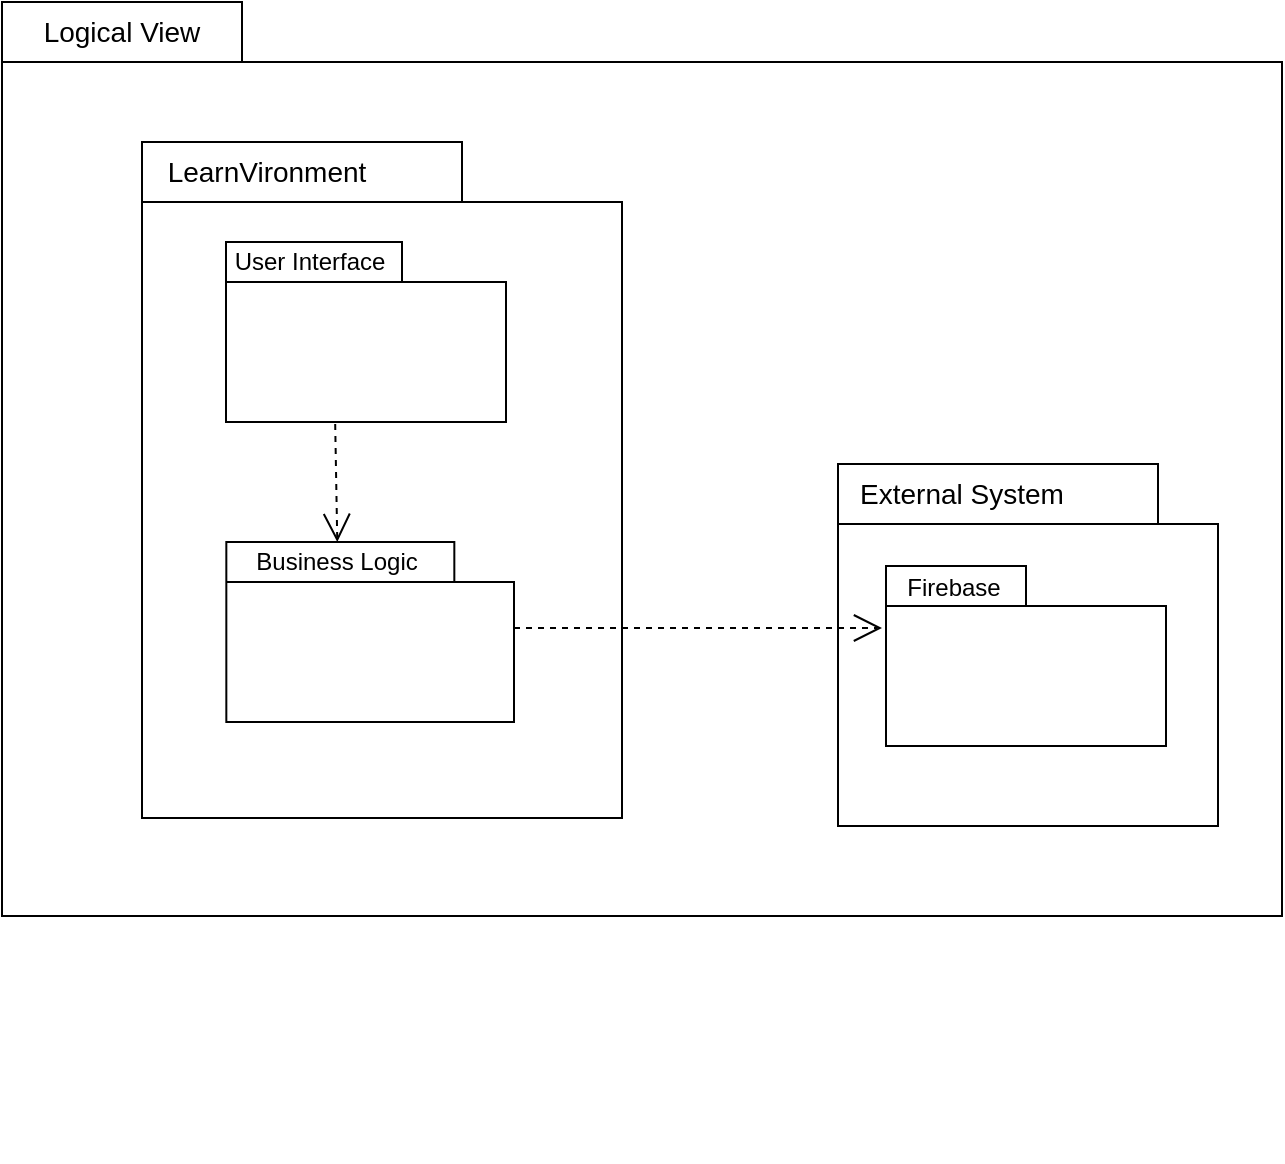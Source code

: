 <mxfile version="26.1.2">
  <diagram id="C5RBs43oDa-KdzZeNtuy" name="Page-1">
    <mxGraphModel dx="163" dy="468" grid="0" gridSize="10" guides="0" tooltips="1" connect="1" arrows="1" fold="1" page="1" pageScale="1" pageWidth="827" pageHeight="1169" math="0" shadow="0">
      <root>
        <mxCell id="WIyWlLk6GJQsqaUBKTNV-0" />
        <mxCell id="WIyWlLk6GJQsqaUBKTNV-1" parent="WIyWlLk6GJQsqaUBKTNV-0" />
        <mxCell id="pwaAFjr-Ts_MPylbhO1c-14" value="" style="group" parent="WIyWlLk6GJQsqaUBKTNV-1" vertex="1" connectable="0">
          <mxGeometry x="904" y="77" width="640" height="580" as="geometry" />
        </mxCell>
        <mxCell id="pwaAFjr-Ts_MPylbhO1c-12" value="" style="shape=folder;fontStyle=1;spacingTop=10;tabWidth=120;tabHeight=30;tabPosition=left;html=1;whiteSpace=wrap;" parent="pwaAFjr-Ts_MPylbhO1c-14" vertex="1">
          <mxGeometry width="640" height="457" as="geometry" />
        </mxCell>
        <mxCell id="pwaAFjr-Ts_MPylbhO1c-10" value="" style="shape=folder;fontStyle=1;spacingTop=10;tabWidth=160;tabHeight=30;tabPosition=left;html=1;whiteSpace=wrap;" parent="pwaAFjr-Ts_MPylbhO1c-14" vertex="1">
          <mxGeometry x="418" y="231" width="190" height="181" as="geometry" />
        </mxCell>
        <mxCell id="pwaAFjr-Ts_MPylbhO1c-2" value="" style="shape=folder;fontStyle=1;spacingTop=10;tabWidth=160;tabHeight=30;tabPosition=left;html=1;whiteSpace=wrap;" parent="pwaAFjr-Ts_MPylbhO1c-14" vertex="1">
          <mxGeometry x="70" y="70" width="240" height="338" as="geometry" />
        </mxCell>
        <mxCell id="JWpU6tJr-7o1I1a7hI5X-4" value="" style="group" parent="pwaAFjr-Ts_MPylbhO1c-14" vertex="1" connectable="0">
          <mxGeometry x="106" y="120" width="146" height="90" as="geometry" />
        </mxCell>
        <mxCell id="JWpU6tJr-7o1I1a7hI5X-1" value="package" style="shape=folder;fontStyle=1;spacingTop=10;tabWidth=88;tabHeight=20;tabPosition=left;html=1;whiteSpace=wrap;rotation=0;" parent="JWpU6tJr-7o1I1a7hI5X-4" vertex="1">
          <mxGeometry x="6" width="140" height="90" as="geometry" />
        </mxCell>
        <mxCell id="JWpU6tJr-7o1I1a7hI5X-2" value="User Interface" style="text;html=1;align=center;verticalAlign=middle;whiteSpace=wrap;rounded=0;" parent="JWpU6tJr-7o1I1a7hI5X-4" vertex="1">
          <mxGeometry x="8" width="80" height="20" as="geometry" />
        </mxCell>
        <mxCell id="JWpU6tJr-7o1I1a7hI5X-3" value="" style="rounded=0;whiteSpace=wrap;html=1;fillColor=#FFFFFF;strokeColor=none;" parent="JWpU6tJr-7o1I1a7hI5X-4" vertex="1">
          <mxGeometry x="26" y="40" width="100" height="40" as="geometry" />
        </mxCell>
        <mxCell id="JWpU6tJr-7o1I1a7hI5X-5" value="" style="group" parent="pwaAFjr-Ts_MPylbhO1c-14" vertex="1" connectable="0">
          <mxGeometry x="106" y="270" width="150" height="90" as="geometry" />
        </mxCell>
        <mxCell id="JWpU6tJr-7o1I1a7hI5X-6" value="package" style="shape=folder;fontStyle=1;spacingTop=10;tabWidth=114;tabHeight=20;tabPosition=left;html=1;whiteSpace=wrap;rotation=0;" parent="JWpU6tJr-7o1I1a7hI5X-5" vertex="1">
          <mxGeometry x="6.164" width="143.836" height="90" as="geometry" />
        </mxCell>
        <mxCell id="JWpU6tJr-7o1I1a7hI5X-7" value="Business Logic" style="text;html=1;align=center;verticalAlign=middle;whiteSpace=wrap;rounded=0;" parent="JWpU6tJr-7o1I1a7hI5X-5" vertex="1">
          <mxGeometry width="123.288" height="20" as="geometry" />
        </mxCell>
        <mxCell id="JWpU6tJr-7o1I1a7hI5X-8" value="" style="rounded=0;whiteSpace=wrap;html=1;fillColor=#FFFFFF;strokeColor=none;" parent="JWpU6tJr-7o1I1a7hI5X-5" vertex="1">
          <mxGeometry x="26.712" y="40" width="102.74" height="40" as="geometry" />
        </mxCell>
        <mxCell id="pwaAFjr-Ts_MPylbhO1c-0" value="" style="endArrow=open;endSize=12;dashed=1;html=1;rounded=0;exitX=0.39;exitY=1.011;exitDx=0;exitDy=0;exitPerimeter=0;entryX=0.5;entryY=0;entryDx=0;entryDy=0;" parent="pwaAFjr-Ts_MPylbhO1c-14" source="JWpU6tJr-7o1I1a7hI5X-1" target="JWpU6tJr-7o1I1a7hI5X-7" edge="1">
          <mxGeometry width="160" relative="1" as="geometry">
            <mxPoint x="110" y="320" as="sourcePoint" />
            <mxPoint x="270" y="320" as="targetPoint" />
          </mxGeometry>
        </mxCell>
        <mxCell id="pwaAFjr-Ts_MPylbhO1c-4" value="&lt;span style=&quot;font-size: 14px;&quot;&gt;LearnVironment&lt;/span&gt;" style="text;html=1;align=center;verticalAlign=middle;whiteSpace=wrap;rounded=0;" parent="pwaAFjr-Ts_MPylbhO1c-14" vertex="1">
          <mxGeometry x="70" y="70" width="125" height="30" as="geometry" />
        </mxCell>
        <mxCell id="pwaAFjr-Ts_MPylbhO1c-5" value="" style="group" parent="pwaAFjr-Ts_MPylbhO1c-14" vertex="1" connectable="0">
          <mxGeometry x="436" y="282" width="146" height="100" as="geometry" />
        </mxCell>
        <mxCell id="pwaAFjr-Ts_MPylbhO1c-6" value="package" style="shape=folder;fontStyle=1;spacingTop=10;tabWidth=70;tabHeight=20;tabPosition=left;html=1;whiteSpace=wrap;rotation=0;" parent="pwaAFjr-Ts_MPylbhO1c-5" vertex="1">
          <mxGeometry x="6" width="140" height="90" as="geometry" />
        </mxCell>
        <mxCell id="pwaAFjr-Ts_MPylbhO1c-7" value="Firebase" style="text;html=1;align=center;verticalAlign=middle;whiteSpace=wrap;rounded=0;" parent="pwaAFjr-Ts_MPylbhO1c-5" vertex="1">
          <mxGeometry width="80" height="22.222" as="geometry" />
        </mxCell>
        <mxCell id="pwaAFjr-Ts_MPylbhO1c-8" value="" style="rounded=0;whiteSpace=wrap;html=1;fillColor=#FFFFFF;strokeColor=none;" parent="pwaAFjr-Ts_MPylbhO1c-5" vertex="1">
          <mxGeometry x="26" y="44.444" width="100" height="44.444" as="geometry" />
        </mxCell>
        <mxCell id="pwaAFjr-Ts_MPylbhO1c-9" value="" style="endArrow=open;endSize=12;dashed=1;html=1;rounded=0;" parent="pwaAFjr-Ts_MPylbhO1c-14" edge="1">
          <mxGeometry width="160" relative="1" as="geometry">
            <mxPoint x="256" y="313" as="sourcePoint" />
            <mxPoint x="440" y="313" as="targetPoint" />
          </mxGeometry>
        </mxCell>
        <mxCell id="pwaAFjr-Ts_MPylbhO1c-11" value="&lt;font style=&quot;font-size: 14px;&quot;&gt;External System&lt;/font&gt;" style="text;html=1;align=center;verticalAlign=middle;whiteSpace=wrap;rounded=0;" parent="pwaAFjr-Ts_MPylbhO1c-14" vertex="1">
          <mxGeometry x="425" y="231" width="110" height="30" as="geometry" />
        </mxCell>
        <mxCell id="pwaAFjr-Ts_MPylbhO1c-13" value="&lt;font style=&quot;font-size: 14px;&quot;&gt;Logical View&lt;/font&gt;" style="text;html=1;align=center;verticalAlign=middle;whiteSpace=wrap;rounded=0;" parent="pwaAFjr-Ts_MPylbhO1c-14" vertex="1">
          <mxGeometry width="120" height="30" as="geometry" />
        </mxCell>
      </root>
    </mxGraphModel>
  </diagram>
</mxfile>
